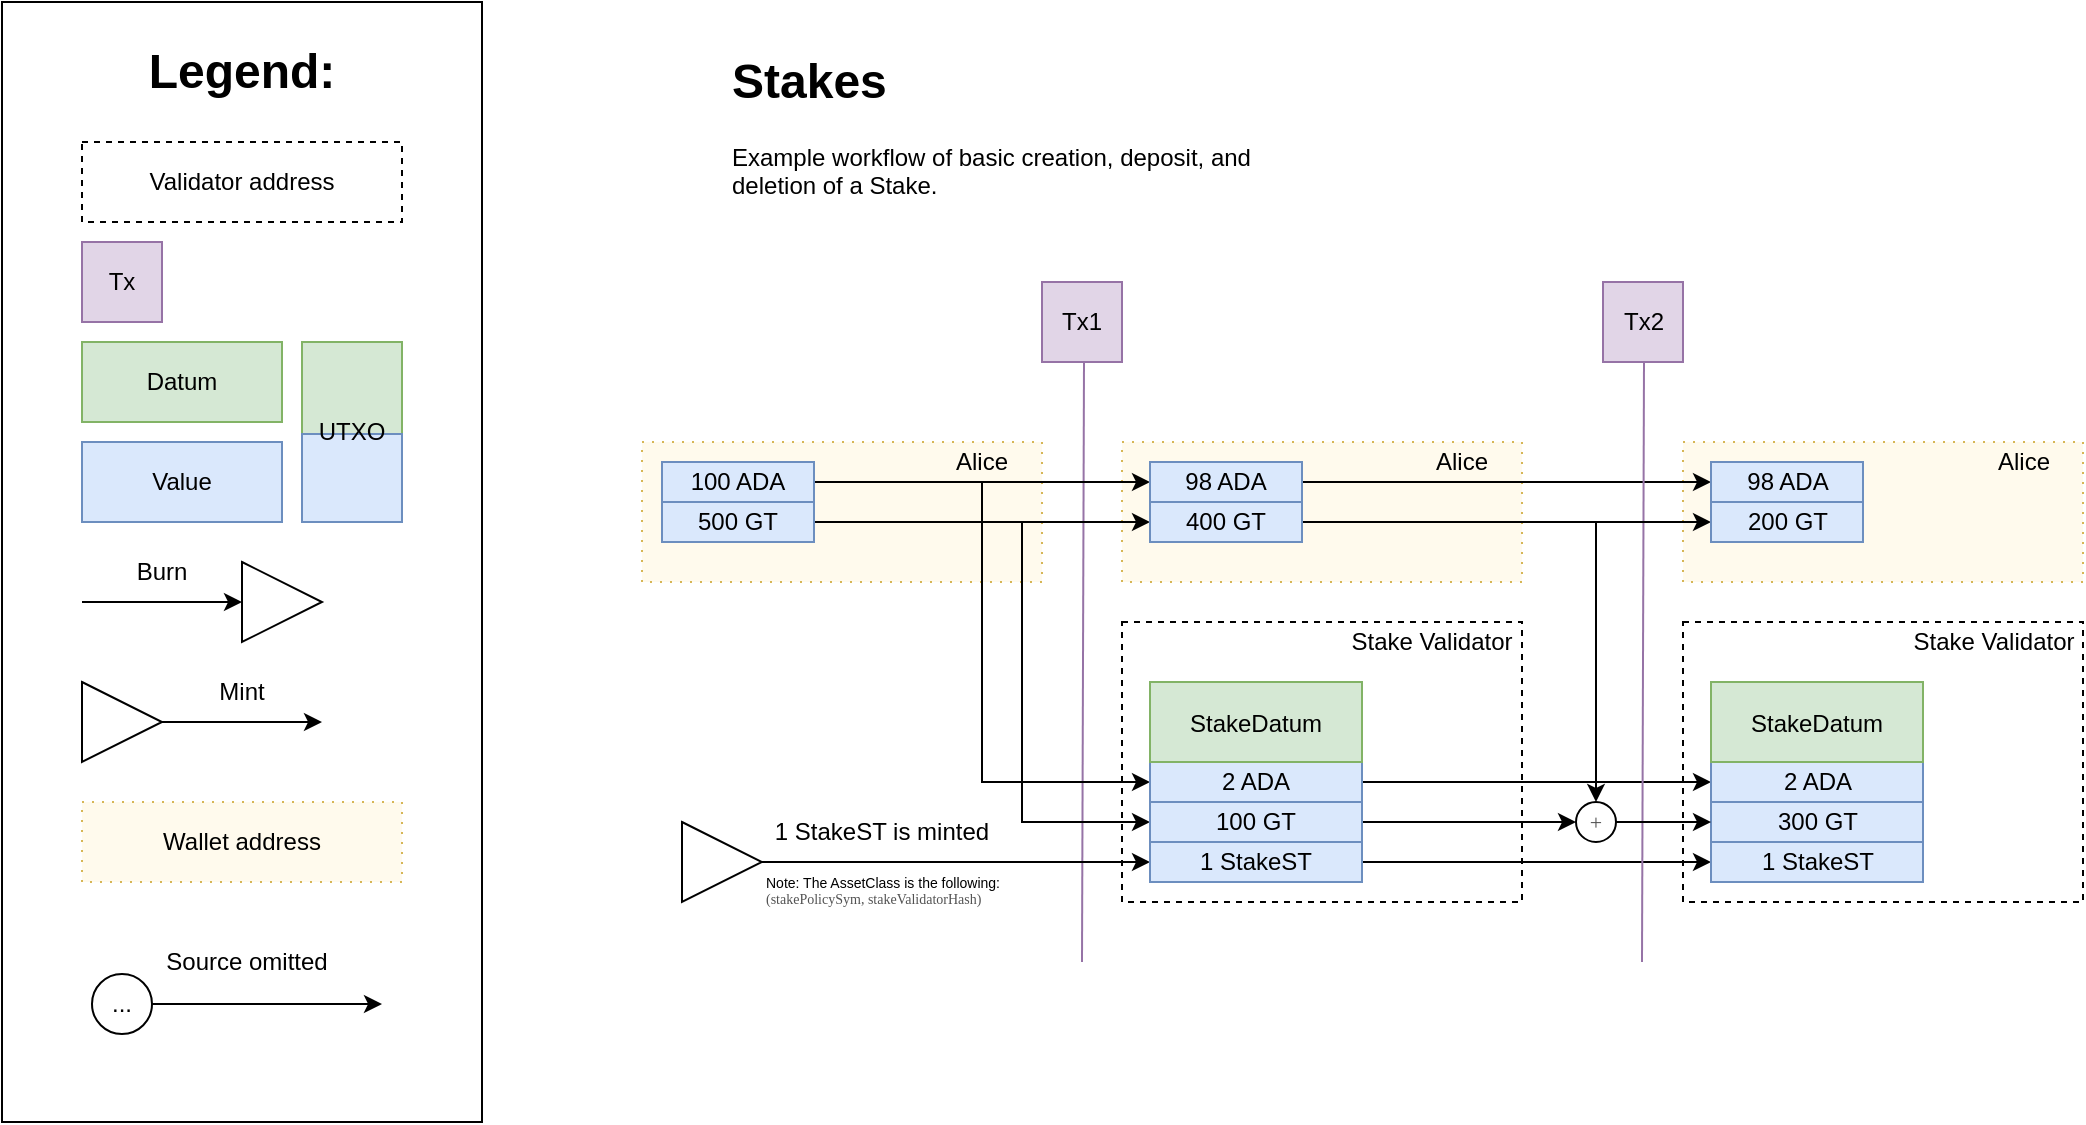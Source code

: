 <mxfile version="20.1.1" type="github"><diagram id="H6QaFsO8rmnWTCF_wPBy" name="Page-1"><mxGraphModel dx="1296" dy="703" grid="1" gridSize="10" guides="1" tooltips="1" connect="1" arrows="1" fold="1" page="1" pageScale="1" pageWidth="827" pageHeight="1169" math="0" shadow="0"><root><mxCell id="0"/><mxCell id="1" parent="0"/><mxCell id="HoAdVG3oVDAy_ymMZc5b-18" value="" style="rounded=0;whiteSpace=wrap;html=1;fontSize=12;fillColor=#FFFAED;dashed=1;horizontal=1;dashPattern=1 4;strokeColor=#d6b656;" vertex="1" parent="1"><mxGeometry x="880.5" y="260" width="200" height="70" as="geometry"/></mxCell><mxCell id="HoAdVG3oVDAy_ymMZc5b-1" value="" style="rounded=0;whiteSpace=wrap;html=1;fontSize=12;fillColor=none;dashed=1;horizontal=1;strokeColor=#000000;gradientColor=none;" vertex="1" parent="1"><mxGeometry x="600" y="350" width="200" height="140" as="geometry"/></mxCell><mxCell id="tZ6FYn5pUXqPCZOTzb4P-66" value="" style="rounded=0;whiteSpace=wrap;html=1;fontSize=12;fillColor=#FFFAED;dashed=1;horizontal=1;dashPattern=1 4;strokeColor=#d6b656;" parent="1" vertex="1"><mxGeometry x="600" y="260" width="200" height="70" as="geometry"/></mxCell><mxCell id="tZ6FYn5pUXqPCZOTzb4P-23" value="" style="rounded=0;whiteSpace=wrap;html=1;fontSize=12;" parent="1" vertex="1"><mxGeometry x="40" y="40" width="240" height="560" as="geometry"/></mxCell><mxCell id="tZ6FYn5pUXqPCZOTzb4P-2" value="Legend:" style="text;html=1;strokeColor=none;fillColor=none;align=center;verticalAlign=middle;whiteSpace=wrap;rounded=0;fontStyle=1;fontSize=24;" parent="1" vertex="1"><mxGeometry x="80" y="40" width="160" height="70" as="geometry"/></mxCell><mxCell id="tZ6FYn5pUXqPCZOTzb4P-3" value="Validator address" style="rounded=0;whiteSpace=wrap;html=1;fontSize=12;fillColor=none;dashed=1;horizontal=1;strokeColor=#000000;gradientColor=none;" parent="1" vertex="1"><mxGeometry x="80" y="110" width="160" height="40" as="geometry"/></mxCell><mxCell id="tZ6FYn5pUXqPCZOTzb4P-4" value="Tx" style="rounded=0;whiteSpace=wrap;html=1;fontSize=12;fillColor=#e1d5e7;horizontal=1;strokeColor=#9673a6;" parent="1" vertex="1"><mxGeometry x="80" y="160" width="40" height="40" as="geometry"/></mxCell><mxCell id="tZ6FYn5pUXqPCZOTzb4P-5" value="&lt;div&gt;Datum&lt;/div&gt;" style="rounded=0;whiteSpace=wrap;html=1;fontSize=12;fillColor=#d5e8d4;horizontal=1;strokeColor=#82b366;" parent="1" vertex="1"><mxGeometry x="80" y="210" width="100" height="40" as="geometry"/></mxCell><mxCell id="tZ6FYn5pUXqPCZOTzb4P-7" value="" style="rounded=0;whiteSpace=wrap;html=1;fontSize=12;fillColor=#d5e8d4;horizontal=1;strokeColor=#82b366;" parent="1" vertex="1"><mxGeometry x="190" y="210" width="50" height="46" as="geometry"/></mxCell><mxCell id="tZ6FYn5pUXqPCZOTzb4P-8" value="Value" style="rounded=0;whiteSpace=wrap;html=1;fontSize=12;fillColor=#dae8fc;horizontal=1;strokeColor=#6c8ebf;" parent="1" vertex="1"><mxGeometry x="80" y="260" width="100" height="40" as="geometry"/></mxCell><mxCell id="tZ6FYn5pUXqPCZOTzb4P-9" value="" style="rounded=0;whiteSpace=wrap;html=1;fontSize=12;fillColor=#dae8fc;horizontal=1;strokeColor=#6c8ebf;" parent="1" vertex="1"><mxGeometry x="190" y="256" width="50" height="44" as="geometry"/></mxCell><mxCell id="tZ6FYn5pUXqPCZOTzb4P-10" value="UTXO" style="text;html=1;strokeColor=none;fillColor=none;align=center;verticalAlign=middle;whiteSpace=wrap;rounded=0;fontSize=12;" parent="1" vertex="1"><mxGeometry x="195" y="240" width="40" height="30" as="geometry"/></mxCell><mxCell id="tZ6FYn5pUXqPCZOTzb4P-11" value="" style="triangle;whiteSpace=wrap;html=1;fontSize=12;strokeColor=default;fillColor=default;" parent="1" vertex="1"><mxGeometry x="160" y="320" width="40" height="40" as="geometry"/></mxCell><mxCell id="tZ6FYn5pUXqPCZOTzb4P-14" value="" style="endArrow=classic;html=1;rounded=0;fontSize=12;entryX=0;entryY=0.5;entryDx=0;entryDy=0;" parent="1" target="tZ6FYn5pUXqPCZOTzb4P-11" edge="1"><mxGeometry width="50" height="50" relative="1" as="geometry"><mxPoint x="80" y="340" as="sourcePoint"/><mxPoint x="130" y="360" as="targetPoint"/></mxGeometry></mxCell><mxCell id="tZ6FYn5pUXqPCZOTzb4P-15" value="Burn" style="text;html=1;strokeColor=none;fillColor=none;align=center;verticalAlign=middle;whiteSpace=wrap;rounded=0;fontSize=12;" parent="1" vertex="1"><mxGeometry x="90" y="310" width="60" height="30" as="geometry"/></mxCell><mxCell id="tZ6FYn5pUXqPCZOTzb4P-16" value="" style="triangle;whiteSpace=wrap;html=1;fontSize=12;strokeColor=default;fillColor=default;" parent="1" vertex="1"><mxGeometry x="80" y="380" width="40" height="40" as="geometry"/></mxCell><mxCell id="tZ6FYn5pUXqPCZOTzb4P-19" value="" style="endArrow=classic;html=1;rounded=0;fontSize=12;exitX=1;exitY=0.5;exitDx=0;exitDy=0;" parent="1" source="tZ6FYn5pUXqPCZOTzb4P-16" edge="1"><mxGeometry width="50" height="50" relative="1" as="geometry"><mxPoint x="160" y="440" as="sourcePoint"/><mxPoint x="200" y="400" as="targetPoint"/></mxGeometry></mxCell><mxCell id="tZ6FYn5pUXqPCZOTzb4P-20" value="Mint" style="text;html=1;strokeColor=none;fillColor=none;align=center;verticalAlign=middle;whiteSpace=wrap;rounded=0;fontSize=12;" parent="1" vertex="1"><mxGeometry x="130" y="370" width="60" height="30" as="geometry"/></mxCell><mxCell id="tZ6FYn5pUXqPCZOTzb4P-22" value="Wallet address" style="rounded=0;whiteSpace=wrap;html=1;fontSize=12;fillColor=#FFFAED;dashed=1;horizontal=1;dashPattern=1 4;strokeColor=#d6b656;" parent="1" vertex="1"><mxGeometry x="80" y="440" width="160" height="40" as="geometry"/></mxCell><mxCell id="tZ6FYn5pUXqPCZOTzb4P-24" value="Tx1" style="rounded=0;whiteSpace=wrap;html=1;fontSize=12;fillColor=#e1d5e7;horizontal=1;strokeColor=#9673a6;" parent="1" vertex="1"><mxGeometry x="560" y="180" width="40" height="40" as="geometry"/></mxCell><mxCell id="tZ6FYn5pUXqPCZOTzb4P-25" value="" style="endArrow=none;html=1;rounded=0;fontSize=12;entryX=0.5;entryY=1;entryDx=0;entryDy=0;fillColor=#e1d5e7;strokeColor=#9673a6;" parent="1" edge="1"><mxGeometry width="50" height="50" relative="1" as="geometry"><mxPoint x="580" y="520" as="sourcePoint"/><mxPoint x="581.0" y="220" as="targetPoint"/></mxGeometry></mxCell><mxCell id="tZ6FYn5pUXqPCZOTzb4P-33" style="edgeStyle=orthogonalEdgeStyle;rounded=0;orthogonalLoop=1;jettySize=auto;html=1;exitX=1;exitY=0.5;exitDx=0;exitDy=0;fontSize=12;" parent="1" source="tZ6FYn5pUXqPCZOTzb4P-28" edge="1"><mxGeometry relative="1" as="geometry"><mxPoint x="230" y="541" as="targetPoint"/></mxGeometry></mxCell><mxCell id="tZ6FYn5pUXqPCZOTzb4P-28" value="..." style="ellipse;whiteSpace=wrap;html=1;aspect=fixed;fontSize=12;strokeColor=#000000;fillColor=none;gradientColor=none;" parent="1" vertex="1"><mxGeometry x="85" y="526" width="30" height="30" as="geometry"/></mxCell><mxCell id="tZ6FYn5pUXqPCZOTzb4P-34" value="Source omitted" style="text;html=1;strokeColor=none;fillColor=none;align=center;verticalAlign=middle;whiteSpace=wrap;rounded=0;fontSize=12;" parent="1" vertex="1"><mxGeometry x="115" y="510" width="95" height="20" as="geometry"/></mxCell><mxCell id="tZ6FYn5pUXqPCZOTzb4P-35" value="" style="rounded=0;whiteSpace=wrap;html=1;fontSize=12;fillColor=#FFFAED;dashed=1;horizontal=1;dashPattern=1 4;strokeColor=#d6b656;" parent="1" vertex="1"><mxGeometry x="360" y="260" width="200" height="70" as="geometry"/></mxCell><mxCell id="tZ6FYn5pUXqPCZOTzb4P-39" value="Alice" style="text;html=1;strokeColor=none;fillColor=none;align=center;verticalAlign=middle;whiteSpace=wrap;rounded=0;fontSize=12;" parent="1" vertex="1"><mxGeometry x="500" y="260" width="60" height="20" as="geometry"/></mxCell><mxCell id="tZ6FYn5pUXqPCZOTzb4P-71" style="edgeStyle=orthogonalEdgeStyle;rounded=0;orthogonalLoop=1;jettySize=auto;html=1;exitX=1;exitY=0.5;exitDx=0;exitDy=0;entryX=0;entryY=0.5;entryDx=0;entryDy=0;fontSize=12;" parent="1" source="tZ6FYn5pUXqPCZOTzb4P-42" target="tZ6FYn5pUXqPCZOTzb4P-50" edge="1"><mxGeometry relative="1" as="geometry"/></mxCell><mxCell id="HoAdVG3oVDAy_ymMZc5b-5" style="edgeStyle=orthogonalEdgeStyle;rounded=0;orthogonalLoop=1;jettySize=auto;html=1;exitX=1;exitY=0.5;exitDx=0;exitDy=0;entryX=0;entryY=0.5;entryDx=0;entryDy=0;" edge="1" parent="1" source="tZ6FYn5pUXqPCZOTzb4P-42" target="HoAdVG3oVDAy_ymMZc5b-4"><mxGeometry relative="1" as="geometry"/></mxCell><mxCell id="tZ6FYn5pUXqPCZOTzb4P-42" value="100 ADA" style="rounded=0;whiteSpace=wrap;html=1;fontSize=12;fillColor=#dae8fc;horizontal=1;strokeColor=#6c8ebf;" parent="1" vertex="1"><mxGeometry x="370" y="270" width="76" height="20" as="geometry"/></mxCell><mxCell id="HoAdVG3oVDAy_ymMZc5b-34" style="edgeStyle=orthogonalEdgeStyle;rounded=0;orthogonalLoop=1;jettySize=auto;html=1;exitX=1;exitY=0.5;exitDx=0;exitDy=0;entryX=0;entryY=0.5;entryDx=0;entryDy=0;fontFamily=Lucida Console;fontSize=11;fontColor=#525252;" edge="1" parent="1" source="tZ6FYn5pUXqPCZOTzb4P-43" target="HoAdVG3oVDAy_ymMZc5b-33"><mxGeometry relative="1" as="geometry"/></mxCell><mxCell id="HoAdVG3oVDAy_ymMZc5b-35" style="edgeStyle=orthogonalEdgeStyle;rounded=0;orthogonalLoop=1;jettySize=auto;html=1;exitX=1;exitY=0.5;exitDx=0;exitDy=0;entryX=0;entryY=0.5;entryDx=0;entryDy=0;fontFamily=Lucida Console;fontSize=11;fontColor=#525252;" edge="1" parent="1" source="tZ6FYn5pUXqPCZOTzb4P-43" target="HoAdVG3oVDAy_ymMZc5b-2"><mxGeometry relative="1" as="geometry"><Array as="points"><mxPoint x="550" y="300"/><mxPoint x="550" y="450"/></Array></mxGeometry></mxCell><mxCell id="tZ6FYn5pUXqPCZOTzb4P-43" value="500 GT" style="rounded=0;whiteSpace=wrap;html=1;fontSize=12;fillColor=#dae8fc;horizontal=1;strokeColor=#6c8ebf;" parent="1" vertex="1"><mxGeometry x="370" y="290" width="76" height="20" as="geometry"/></mxCell><mxCell id="tZ6FYn5pUXqPCZOTzb4P-47" value="Alice" style="text;html=1;strokeColor=none;fillColor=none;align=center;verticalAlign=middle;whiteSpace=wrap;rounded=0;fontSize=12;" parent="1" vertex="1"><mxGeometry x="740" y="260" width="60" height="20" as="geometry"/></mxCell><mxCell id="tZ6FYn5pUXqPCZOTzb4P-48" value="Stake Validator" style="text;html=1;strokeColor=none;fillColor=none;align=center;verticalAlign=middle;whiteSpace=wrap;rounded=0;fontSize=12;" parent="1" vertex="1"><mxGeometry x="710" y="350" width="90" height="20" as="geometry"/></mxCell><mxCell id="HoAdVG3oVDAy_ymMZc5b-21" style="edgeStyle=orthogonalEdgeStyle;rounded=0;orthogonalLoop=1;jettySize=auto;html=1;exitX=1;exitY=0.5;exitDx=0;exitDy=0;entryX=0;entryY=0.5;entryDx=0;entryDy=0;fontFamily=Lucida Console;fontSize=11;fontColor=#525252;" edge="1" parent="1" source="tZ6FYn5pUXqPCZOTzb4P-50" target="HoAdVG3oVDAy_ymMZc5b-20"><mxGeometry relative="1" as="geometry"/></mxCell><mxCell id="tZ6FYn5pUXqPCZOTzb4P-50" value="98 ADA" style="rounded=0;whiteSpace=wrap;html=1;fontSize=12;fillColor=#dae8fc;horizontal=1;strokeColor=#6c8ebf;" parent="1" vertex="1"><mxGeometry x="614" y="270" width="76" height="20" as="geometry"/></mxCell><mxCell id="tZ6FYn5pUXqPCZOTzb4P-60" value="&lt;h1&gt;Stakes&lt;br&gt;&lt;/h1&gt;&lt;p&gt;Example workflow of basic creation, deposit, and deletion of a Stake.&lt;br&gt;&lt;/p&gt;" style="text;html=1;strokeColor=none;fillColor=none;spacing=5;spacingTop=-20;whiteSpace=wrap;overflow=hidden;rounded=0;fontSize=12;" parent="1" vertex="1"><mxGeometry x="400" y="60" width="280" height="80" as="geometry"/></mxCell><mxCell id="tZ6FYn5pUXqPCZOTzb4P-64" style="edgeStyle=orthogonalEdgeStyle;rounded=0;orthogonalLoop=1;jettySize=auto;html=1;exitX=1;exitY=0.5;exitDx=0;exitDy=0;entryX=0;entryY=0.5;entryDx=0;entryDy=0;fontSize=12;" parent="1" source="tZ6FYn5pUXqPCZOTzb4P-61" target="HoAdVG3oVDAy_ymMZc5b-3" edge="1"><mxGeometry relative="1" as="geometry"><Array as="points"><mxPoint x="420" y="470"/></Array><mxPoint x="614" y="430" as="targetPoint"/></mxGeometry></mxCell><mxCell id="tZ6FYn5pUXqPCZOTzb4P-61" value="" style="triangle;whiteSpace=wrap;html=1;fontSize=12;strokeColor=default;fillColor=default;" parent="1" vertex="1"><mxGeometry x="380" y="450" width="40" height="40" as="geometry"/></mxCell><mxCell id="tZ6FYn5pUXqPCZOTzb4P-65" value="1 StakeST is minted" style="text;html=1;strokeColor=none;fillColor=none;align=center;verticalAlign=middle;whiteSpace=wrap;rounded=0;fontSize=12;" parent="1" vertex="1"><mxGeometry x="420" y="440" width="120" height="30" as="geometry"/></mxCell><mxCell id="HoAdVG3oVDAy_ymMZc5b-48" style="edgeStyle=orthogonalEdgeStyle;rounded=0;orthogonalLoop=1;jettySize=auto;html=1;exitX=1;exitY=0.5;exitDx=0;exitDy=0;entryX=0;entryY=0.5;entryDx=0;entryDy=0;fontFamily=Lucida Console;fontSize=11;fontColor=#525252;" edge="1" parent="1" source="HoAdVG3oVDAy_ymMZc5b-2" target="HoAdVG3oVDAy_ymMZc5b-42"><mxGeometry relative="1" as="geometry"/></mxCell><mxCell id="HoAdVG3oVDAy_ymMZc5b-2" value="100 GT" style="rounded=0;whiteSpace=wrap;html=1;fontSize=12;fillColor=#dae8fc;horizontal=1;strokeColor=#6c8ebf;" vertex="1" parent="1"><mxGeometry x="614" y="440" width="106" height="20" as="geometry"/></mxCell><mxCell id="HoAdVG3oVDAy_ymMZc5b-39" style="edgeStyle=orthogonalEdgeStyle;rounded=0;orthogonalLoop=1;jettySize=auto;html=1;exitX=1;exitY=0.5;exitDx=0;exitDy=0;entryX=0;entryY=0.5;entryDx=0;entryDy=0;fontFamily=Lucida Console;fontSize=11;fontColor=#525252;" edge="1" parent="1" source="HoAdVG3oVDAy_ymMZc5b-3" target="HoAdVG3oVDAy_ymMZc5b-26"><mxGeometry relative="1" as="geometry"/></mxCell><mxCell id="HoAdVG3oVDAy_ymMZc5b-3" value="1 StakeST" style="rounded=0;whiteSpace=wrap;html=1;fontSize=12;fillColor=#dae8fc;horizontal=1;strokeColor=#6c8ebf;" vertex="1" parent="1"><mxGeometry x="614" y="460" width="106" height="20" as="geometry"/></mxCell><mxCell id="HoAdVG3oVDAy_ymMZc5b-47" style="edgeStyle=orthogonalEdgeStyle;rounded=0;orthogonalLoop=1;jettySize=auto;html=1;exitX=1;exitY=0.5;exitDx=0;exitDy=0;entryX=0;entryY=0.5;entryDx=0;entryDy=0;fontFamily=Lucida Console;fontSize=11;fontColor=#525252;" edge="1" parent="1" source="HoAdVG3oVDAy_ymMZc5b-4" target="HoAdVG3oVDAy_ymMZc5b-27"><mxGeometry relative="1" as="geometry"/></mxCell><mxCell id="HoAdVG3oVDAy_ymMZc5b-4" value="2 ADA" style="rounded=0;whiteSpace=wrap;html=1;fontSize=12;fillColor=#dae8fc;horizontal=1;strokeColor=#6c8ebf;" vertex="1" parent="1"><mxGeometry x="614" y="420" width="106" height="20" as="geometry"/></mxCell><mxCell id="HoAdVG3oVDAy_ymMZc5b-7" value="StakeDatum (A)" style="rounded=0;whiteSpace=wrap;html=1;fontSize=12;fillColor=#d5e8d4;horizontal=1;strokeColor=#82b366;" vertex="1" parent="1"><mxGeometry x="614" y="380" width="106" height="40" as="geometry"/></mxCell><mxCell id="HoAdVG3oVDAy_ymMZc5b-10" value="StakeDatum" style="swimlane;fontStyle=0;childLayout=stackLayout;horizontal=1;startSize=40;horizontalStack=0;resizeParent=1;resizeParentMax=0;resizeLast=0;collapsible=1;marginBottom=0;fillColor=#d5e8d4;strokeColor=#82b366;swimlaneFillColor=#DEF2DD;" vertex="1" collapsed="1" parent="1"><mxGeometry x="614" y="380" width="106" height="40" as="geometry"><mxRectangle x="614" y="370" width="200" height="130" as="alternateBounds"/></mxGeometry></mxCell><mxCell id="HoAdVG3oVDAy_ymMZc5b-11" value="stakedAmount = 100_000_000" style="text;strokeColor=none;fillColor=none;align=left;verticalAlign=middle;spacingLeft=4;spacingRight=4;overflow=hidden;points=[[0,0.5],[1,0.5]];portConstraint=eastwest;rotatable=0;fontFamily=Lucida Console;fontSize=11;" vertex="1" parent="HoAdVG3oVDAy_ymMZc5b-10"><mxGeometry y="40" width="200" height="30" as="geometry"/></mxCell><mxCell id="HoAdVG3oVDAy_ymMZc5b-12" value="owner = pk(Alice)" style="text;strokeColor=none;fillColor=none;align=left;verticalAlign=middle;spacingLeft=4;spacingRight=4;overflow=hidden;points=[[0,0.5],[1,0.5]];portConstraint=eastwest;rotatable=0;fontFamily=Lucida Console;fontSize=11;" vertex="1" parent="HoAdVG3oVDAy_ymMZc5b-10"><mxGeometry y="70" width="200" height="30" as="geometry"/></mxCell><mxCell id="HoAdVG3oVDAy_ymMZc5b-13" value="lockedBy = []" style="text;strokeColor=none;fillColor=none;align=left;verticalAlign=middle;spacingLeft=4;spacingRight=4;overflow=hidden;points=[[0,0.5],[1,0.5]];portConstraint=eastwest;rotatable=0;fontFamily=Lucida Console;fontSize=11;" vertex="1" parent="HoAdVG3oVDAy_ymMZc5b-10"><mxGeometry y="100" width="200" height="30" as="geometry"/></mxCell><mxCell id="HoAdVG3oVDAy_ymMZc5b-15" value="&lt;div style=&quot;font-size: 7px;&quot;&gt;Note: The AssetClass is  the following:&lt;/div&gt;&lt;div style=&quot;font-size: 7px;&quot;&gt;&lt;font style=&quot;font-size: 7px;&quot; face=&quot;Lucida Console&quot; color=&quot;#525252&quot;&gt;(stakePolicySym, stakeValidatorHash)&lt;/font&gt;&lt;br style=&quot;font-size: 7px;&quot;&gt;&lt;/div&gt;" style="text;html=1;strokeColor=none;fillColor=none;align=left;verticalAlign=top;rounded=0;fontSize=7;labelPosition=center;verticalLabelPosition=middle;whiteSpace=wrap;" vertex="1" parent="1"><mxGeometry x="420" y="470" width="140" height="50" as="geometry"/></mxCell><mxCell id="HoAdVG3oVDAy_ymMZc5b-16" value="Tx2" style="rounded=0;whiteSpace=wrap;html=1;fontSize=12;fillColor=#e1d5e7;horizontal=1;strokeColor=#9673a6;" vertex="1" parent="1"><mxGeometry x="840.5" y="180" width="40" height="40" as="geometry"/></mxCell><mxCell id="HoAdVG3oVDAy_ymMZc5b-17" value="" style="endArrow=none;html=1;rounded=0;fontSize=12;entryX=0.5;entryY=1;entryDx=0;entryDy=0;fillColor=#e1d5e7;strokeColor=#9673a6;" edge="1" parent="1"><mxGeometry width="50" height="50" relative="1" as="geometry"><mxPoint x="860" y="520" as="sourcePoint"/><mxPoint x="861.0" y="220" as="targetPoint"/></mxGeometry></mxCell><mxCell id="HoAdVG3oVDAy_ymMZc5b-19" value="Alice" style="text;html=1;strokeColor=none;fillColor=none;align=center;verticalAlign=middle;whiteSpace=wrap;rounded=0;fontSize=12;" vertex="1" parent="1"><mxGeometry x="1020.5" y="260" width="60" height="20" as="geometry"/></mxCell><mxCell id="HoAdVG3oVDAy_ymMZc5b-20" value="98 ADA" style="rounded=0;whiteSpace=wrap;html=1;fontSize=12;fillColor=#dae8fc;horizontal=1;strokeColor=#6c8ebf;" vertex="1" parent="1"><mxGeometry x="894.5" y="270" width="76" height="20" as="geometry"/></mxCell><mxCell id="HoAdVG3oVDAy_ymMZc5b-23" value="" style="rounded=0;whiteSpace=wrap;html=1;fontSize=12;fillColor=none;dashed=1;horizontal=1;strokeColor=#000000;gradientColor=none;" vertex="1" parent="1"><mxGeometry x="880.5" y="350" width="200" height="140" as="geometry"/></mxCell><mxCell id="HoAdVG3oVDAy_ymMZc5b-24" value="Stake Validator" style="text;html=1;strokeColor=none;fillColor=none;align=center;verticalAlign=middle;whiteSpace=wrap;rounded=0;fontSize=12;" vertex="1" parent="1"><mxGeometry x="990.5" y="350" width="90" height="20" as="geometry"/></mxCell><mxCell id="HoAdVG3oVDAy_ymMZc5b-25" value="300 GT" style="rounded=0;whiteSpace=wrap;html=1;fontSize=12;fillColor=#dae8fc;horizontal=1;strokeColor=#6c8ebf;" vertex="1" parent="1"><mxGeometry x="894.5" y="440" width="106" height="20" as="geometry"/></mxCell><mxCell id="HoAdVG3oVDAy_ymMZc5b-26" value="1 StakeST" style="rounded=0;whiteSpace=wrap;html=1;fontSize=12;fillColor=#dae8fc;horizontal=1;strokeColor=#6c8ebf;" vertex="1" parent="1"><mxGeometry x="894.5" y="460" width="106" height="20" as="geometry"/></mxCell><mxCell id="HoAdVG3oVDAy_ymMZc5b-27" value="2 ADA" style="rounded=0;whiteSpace=wrap;html=1;fontSize=12;fillColor=#dae8fc;horizontal=1;strokeColor=#6c8ebf;" vertex="1" parent="1"><mxGeometry x="894.5" y="420" width="106" height="20" as="geometry"/></mxCell><mxCell id="HoAdVG3oVDAy_ymMZc5b-28" value="StakeDatum (A)" style="rounded=0;whiteSpace=wrap;html=1;fontSize=12;fillColor=#d5e8d4;horizontal=1;strokeColor=#82b366;" vertex="1" parent="1"><mxGeometry x="894.5" y="380" width="106" height="40" as="geometry"/></mxCell><mxCell id="HoAdVG3oVDAy_ymMZc5b-29" value="StakeDatum" style="swimlane;fontStyle=0;childLayout=stackLayout;horizontal=1;startSize=40;horizontalStack=0;resizeParent=1;resizeParentMax=0;resizeLast=0;collapsible=1;marginBottom=0;fillColor=#d5e8d4;strokeColor=#82b366;swimlaneFillColor=#DEF2DD;" vertex="1" collapsed="1" parent="1"><mxGeometry x="894.5" y="380" width="106" height="40" as="geometry"><mxRectangle x="894.5" y="380" width="200" height="130" as="alternateBounds"/></mxGeometry></mxCell><mxCell id="HoAdVG3oVDAy_ymMZc5b-30" value="stakedAmount = 300_000_000" style="text;strokeColor=none;fillColor=none;align=left;verticalAlign=middle;spacingLeft=4;spacingRight=4;overflow=hidden;points=[[0,0.5],[1,0.5]];portConstraint=eastwest;rotatable=0;fontFamily=Lucida Console;fontSize=11;" vertex="1" parent="HoAdVG3oVDAy_ymMZc5b-29"><mxGeometry y="40" width="200" height="30" as="geometry"/></mxCell><mxCell id="HoAdVG3oVDAy_ymMZc5b-31" value="owner = pk(Alice)" style="text;strokeColor=none;fillColor=none;align=left;verticalAlign=middle;spacingLeft=4;spacingRight=4;overflow=hidden;points=[[0,0.5],[1,0.5]];portConstraint=eastwest;rotatable=0;fontFamily=Lucida Console;fontSize=11;" vertex="1" parent="HoAdVG3oVDAy_ymMZc5b-29"><mxGeometry y="70" width="200" height="30" as="geometry"/></mxCell><mxCell id="HoAdVG3oVDAy_ymMZc5b-32" value="lockedBy = []" style="text;strokeColor=none;fillColor=none;align=left;verticalAlign=middle;spacingLeft=4;spacingRight=4;overflow=hidden;points=[[0,0.5],[1,0.5]];portConstraint=eastwest;rotatable=0;fontFamily=Lucida Console;fontSize=11;" vertex="1" parent="HoAdVG3oVDAy_ymMZc5b-29"><mxGeometry y="100" width="200" height="30" as="geometry"/></mxCell><mxCell id="HoAdVG3oVDAy_ymMZc5b-38" style="edgeStyle=orthogonalEdgeStyle;rounded=0;orthogonalLoop=1;jettySize=auto;html=1;exitX=1;exitY=0.5;exitDx=0;exitDy=0;entryX=0;entryY=0.5;entryDx=0;entryDy=0;fontFamily=Lucida Console;fontSize=11;fontColor=#525252;" edge="1" parent="1" source="HoAdVG3oVDAy_ymMZc5b-33" target="HoAdVG3oVDAy_ymMZc5b-37"><mxGeometry relative="1" as="geometry"/></mxCell><mxCell id="HoAdVG3oVDAy_ymMZc5b-43" style="edgeStyle=orthogonalEdgeStyle;rounded=0;orthogonalLoop=1;jettySize=auto;html=1;exitX=1;exitY=0.5;exitDx=0;exitDy=0;entryX=0.5;entryY=0;entryDx=0;entryDy=0;fontFamily=Lucida Console;fontSize=11;fontColor=#525252;" edge="1" parent="1" source="HoAdVG3oVDAy_ymMZc5b-33" target="HoAdVG3oVDAy_ymMZc5b-42"><mxGeometry relative="1" as="geometry"/></mxCell><mxCell id="HoAdVG3oVDAy_ymMZc5b-33" value="400 GT" style="rounded=0;whiteSpace=wrap;html=1;fontSize=12;fillColor=#dae8fc;horizontal=1;strokeColor=#6c8ebf;" vertex="1" parent="1"><mxGeometry x="614" y="290" width="76" height="20" as="geometry"/></mxCell><mxCell id="HoAdVG3oVDAy_ymMZc5b-37" value="200 GT" style="rounded=0;whiteSpace=wrap;html=1;fontSize=12;fillColor=#dae8fc;horizontal=1;strokeColor=#6c8ebf;" vertex="1" parent="1"><mxGeometry x="894.5" y="290" width="76" height="20" as="geometry"/></mxCell><mxCell id="HoAdVG3oVDAy_ymMZc5b-46" style="edgeStyle=orthogonalEdgeStyle;rounded=0;orthogonalLoop=1;jettySize=auto;html=1;exitX=1;exitY=0.5;exitDx=0;exitDy=0;entryX=0;entryY=0.5;entryDx=0;entryDy=0;fontFamily=Lucida Console;fontSize=11;fontColor=#525252;" edge="1" parent="1" source="HoAdVG3oVDAy_ymMZc5b-42" target="HoAdVG3oVDAy_ymMZc5b-25"><mxGeometry relative="1" as="geometry"/></mxCell><mxCell id="HoAdVG3oVDAy_ymMZc5b-42" value="+" style="ellipse;whiteSpace=wrap;html=1;fontFamily=Lucida Console;fontSize=11;fontColor=#525252;" vertex="1" parent="1"><mxGeometry x="827" y="440" width="20" height="20" as="geometry"/></mxCell></root></mxGraphModel></diagram></mxfile>